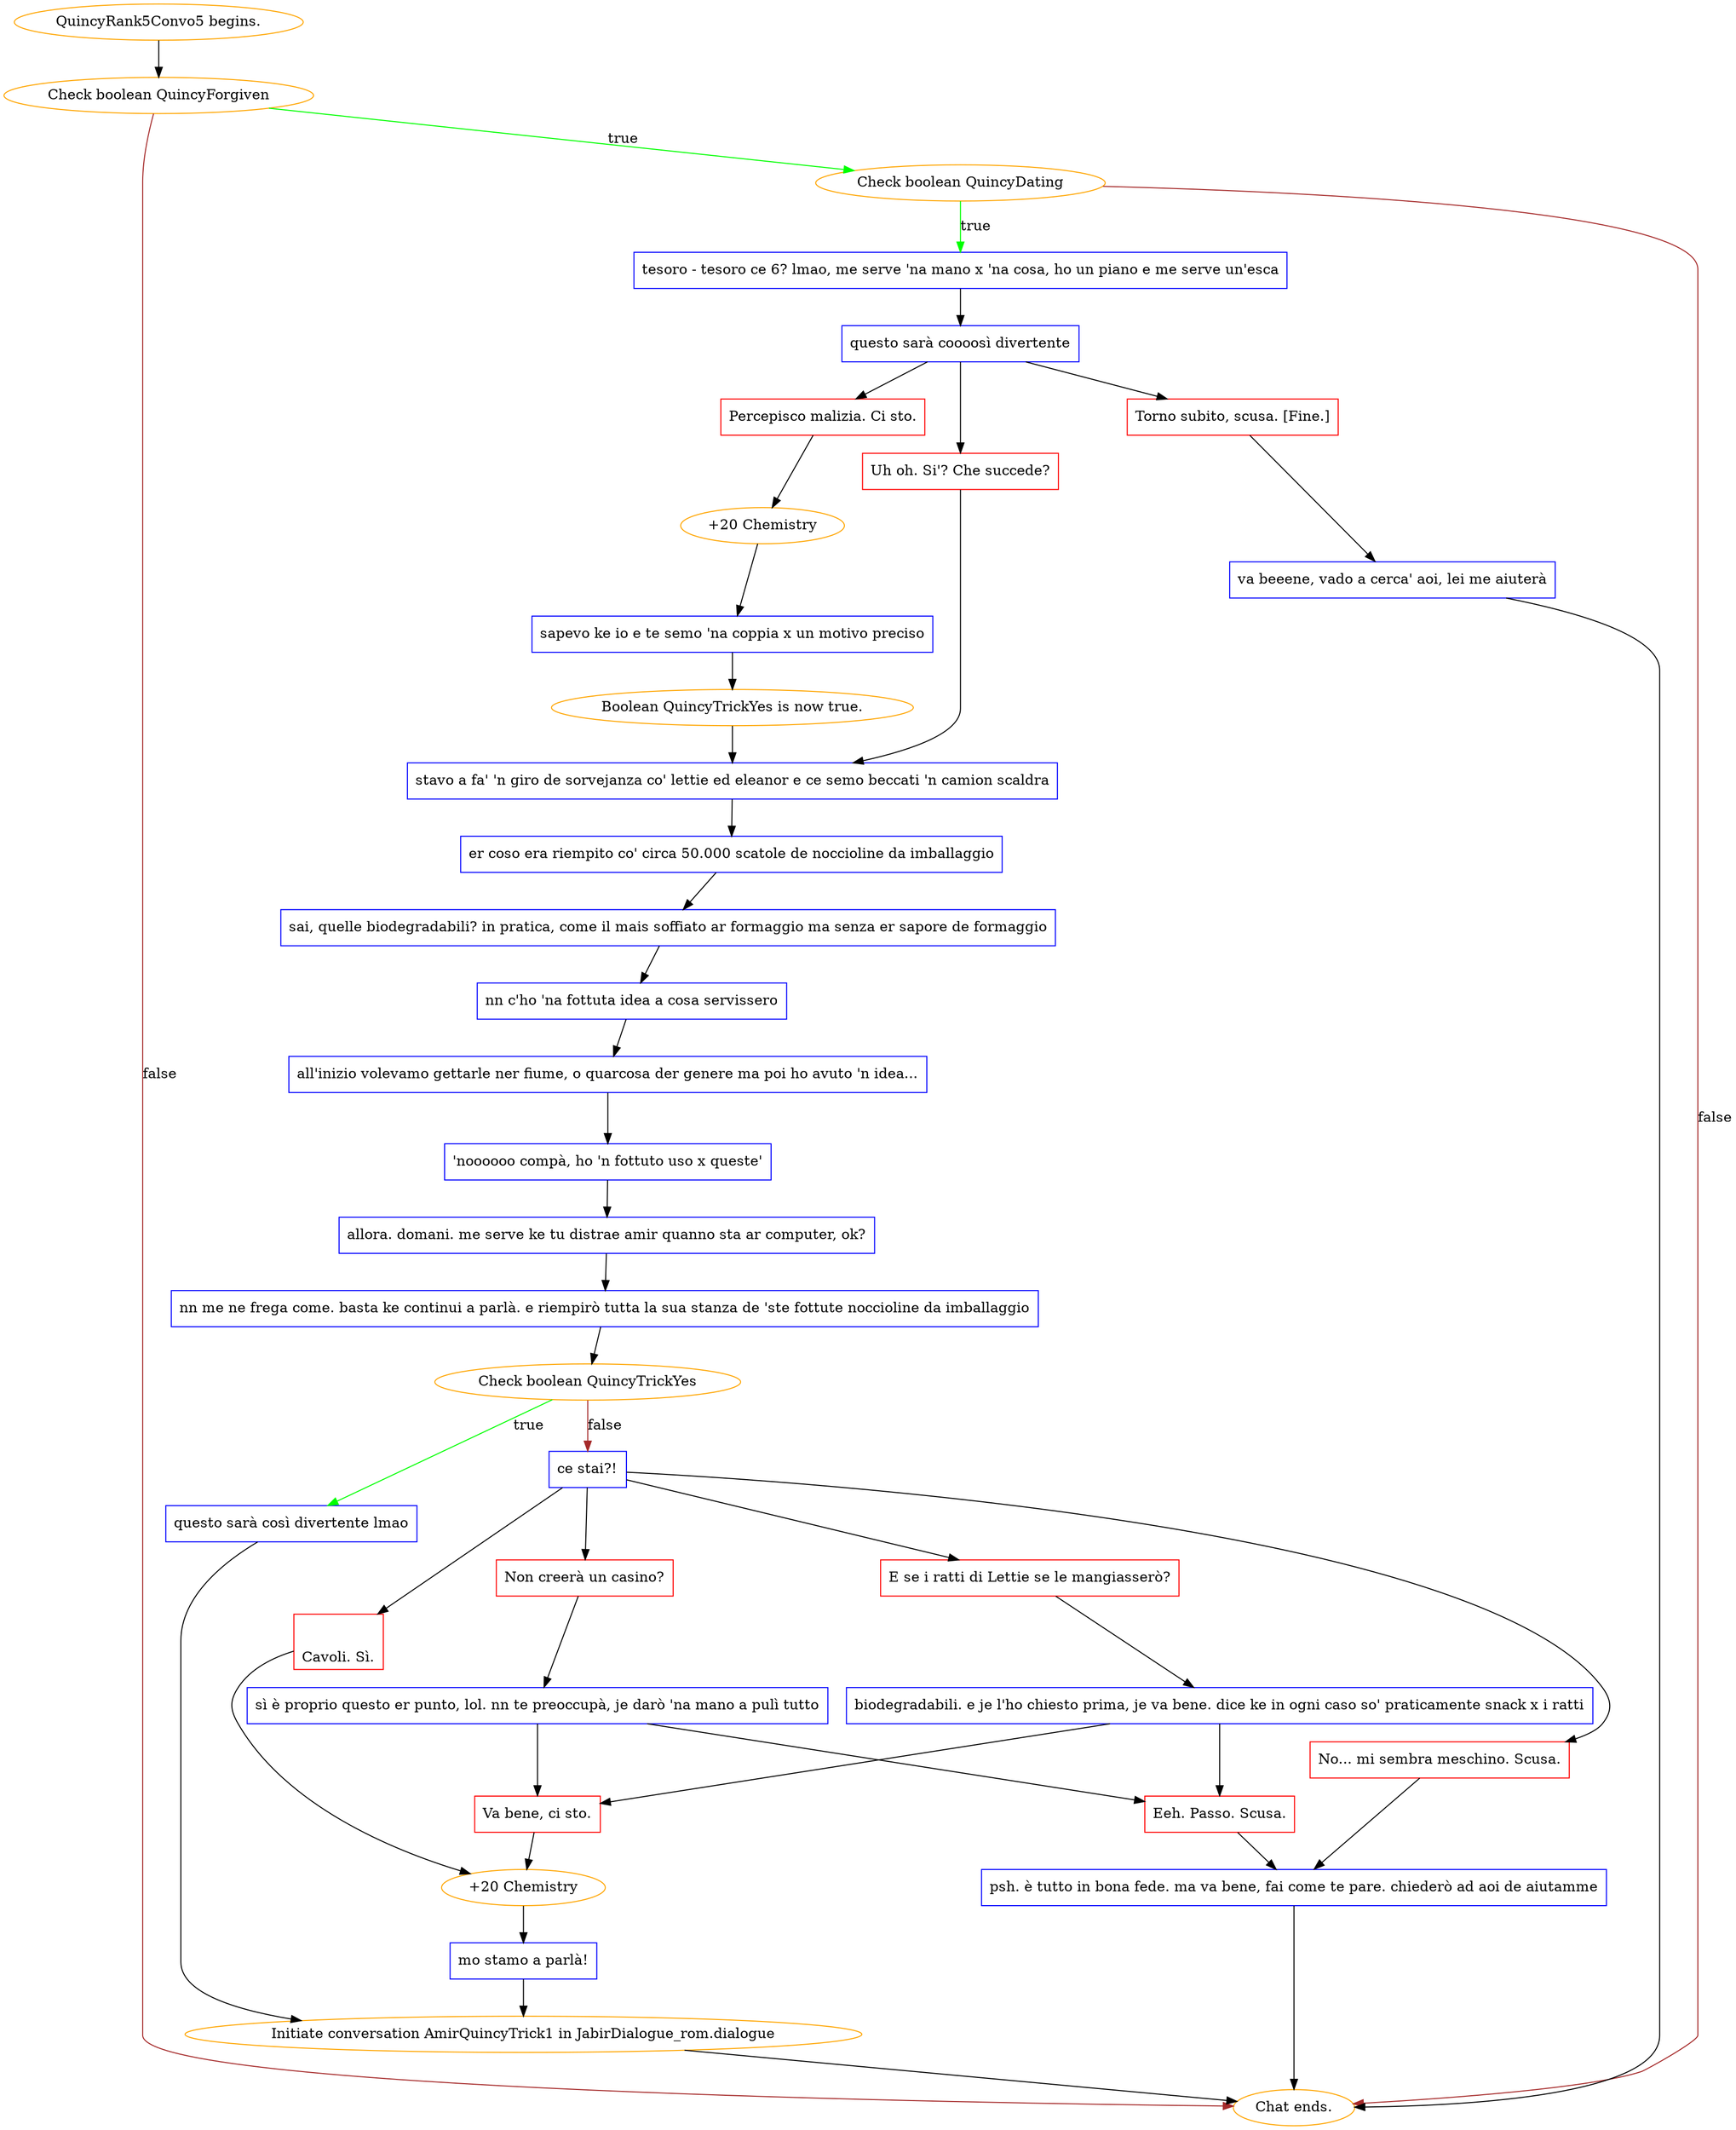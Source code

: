 digraph {
	"QuincyRank5Convo5 begins." [color=orange];
		"QuincyRank5Convo5 begins." -> j2406381004;
	j2406381004 [label="Check boolean QuincyForgiven",color=orange];
		j2406381004 -> j2463720372 [label=true,color=green];
		j2406381004 -> "Chat ends." [label=false,color=brown];
	j2463720372 [label="Check boolean QuincyDating",color=orange];
		j2463720372 -> j3376516938 [label=true,color=green];
		j2463720372 -> "Chat ends." [label=false,color=brown];
	"Chat ends." [color=orange];
	j3376516938 [label="tesoro - tesoro ce 6? lmao, me serve 'na mano x 'na cosa, ho un piano e me serve un'esca",shape=box,color=blue];
		j3376516938 -> j3938852040;
	j3938852040 [label="questo sarà coooosì divertente",shape=box,color=blue];
		j3938852040 -> j2615573429;
		j3938852040 -> j597018173;
		j3938852040 -> j1751352260;
	j2615573429 [label="Percepisco malizia. Ci sto.",shape=box,color=red];
		j2615573429 -> j1919438168;
	j597018173 [label="Uh oh. Si'? Che succede?",shape=box,color=red];
		j597018173 -> j4148102029;
	j1751352260 [label="Torno subito, scusa. [Fine.]",shape=box,color=red];
		j1751352260 -> j3671504193;
	j1919438168 [label="+20 Chemistry",color=orange];
		j1919438168 -> j3214772280;
	j4148102029 [label="stavo a fa' 'n giro de sorvejanza co' lettie ed eleanor e ce semo beccati 'n camion scaldra",shape=box,color=blue];
		j4148102029 -> j119623239;
	j3671504193 [label="va beeene, vado a cerca' aoi, lei me aiuterà",shape=box,color=blue];
		j3671504193 -> "Chat ends.";
	j3214772280 [label="sapevo ke io e te semo 'na coppia x un motivo preciso",shape=box,color=blue];
		j3214772280 -> j3163818284;
	j119623239 [label="er coso era riempito co' circa 50.000 scatole de noccioline da imballaggio",shape=box,color=blue];
		j119623239 -> j2980495827;
	j3163818284 [label="Boolean QuincyTrickYes is now true.",color=orange];
		j3163818284 -> j4148102029;
	j2980495827 [label="sai, quelle biodegradabili? in pratica, come il mais soffiato ar formaggio ma senza er sapore de formaggio",shape=box,color=blue];
		j2980495827 -> j2708372830;
	j2708372830 [label="nn c'ho 'na fottuta idea a cosa servissero",shape=box,color=blue];
		j2708372830 -> j379860155;
	j379860155 [label="all'inizio volevamo gettarle ner fiume, o quarcosa der genere ma poi ho avuto 'n idea...",shape=box,color=blue];
		j379860155 -> j2777691403;
	j2777691403 [label="'noooooo compà, ho 'n fottuto uso x queste'",shape=box,color=blue];
		j2777691403 -> j2201145778;
	j2201145778 [label="allora. domani. me serve ke tu distrae amir quanno sta ar computer, ok?",shape=box,color=blue];
		j2201145778 -> j4252104505;
	j4252104505 [label="nn me ne frega come. basta ke continui a parlà. e riempirò tutta la sua stanza de 'ste fottute noccioline da imballaggio",shape=box,color=blue];
		j4252104505 -> j1473036272;
	j1473036272 [label="Check boolean QuincyTrickYes",color=orange];
		j1473036272 -> j2278036373 [label=true,color=green];
		j1473036272 -> j2114750799 [label=false,color=brown];
	j2278036373 [label="questo sarà così divertente lmao",shape=box,color=blue];
		j2278036373 -> "Initiate conversation AmirQuincyTrick1 in JabirDialogue_rom.dialogue";
	j2114750799 [label="ce stai?!",shape=box,color=blue];
		j2114750799 -> j27678639;
		j2114750799 -> j3369630864;
		j2114750799 -> j3858788135;
		j2114750799 -> j2301319620;
	"Initiate conversation AmirQuincyTrick1 in JabirDialogue_rom.dialogue" [label="Initiate conversation AmirQuincyTrick1 in JabirDialogue_rom.dialogue",color=orange];
		"Initiate conversation AmirQuincyTrick1 in JabirDialogue_rom.dialogue" -> "Chat ends.";
	j27678639 [label="
Cavoli. Sì.",shape=box,color=red];
		j27678639 -> j3287440242;
	j3369630864 [label="Non creerà un casino?",shape=box,color=red];
		j3369630864 -> j129470074;
	j3858788135 [label="E se i ratti di Lettie se le mangiasserò?",shape=box,color=red];
		j3858788135 -> j386912661;
	j2301319620 [label="No... mi sembra meschino. Scusa.",shape=box,color=red];
		j2301319620 -> j3161497430;
	j3287440242 [label="+20 Chemistry",color=orange];
		j3287440242 -> j2868362029;
	j129470074 [label="sì è proprio questo er punto, lol. nn te preoccupà, je darò 'na mano a pulì tutto",shape=box,color=blue];
		j129470074 -> j3114588111;
		j129470074 -> j2261309148;
	j386912661 [label="biodegradabili. e je l'ho chiesto prima, je va bene. dice ke in ogni caso so' praticamente snack x i ratti",shape=box,color=blue];
		j386912661 -> j3114588111;
		j386912661 -> j2261309148;
	j3161497430 [label="psh. è tutto in bona fede. ma va bene, fai come te pare. chiederò ad aoi de aiutamme",shape=box,color=blue];
		j3161497430 -> "Chat ends.";
	j2868362029 [label="mo stamo a parlà!",shape=box,color=blue];
		j2868362029 -> "Initiate conversation AmirQuincyTrick1 in JabirDialogue_rom.dialogue";
	j3114588111 [label="Va bene, ci sto.",shape=box,color=red];
		j3114588111 -> j3287440242;
	j2261309148 [label="Eeh. Passo. Scusa.",shape=box,color=red];
		j2261309148 -> j3161497430;
}